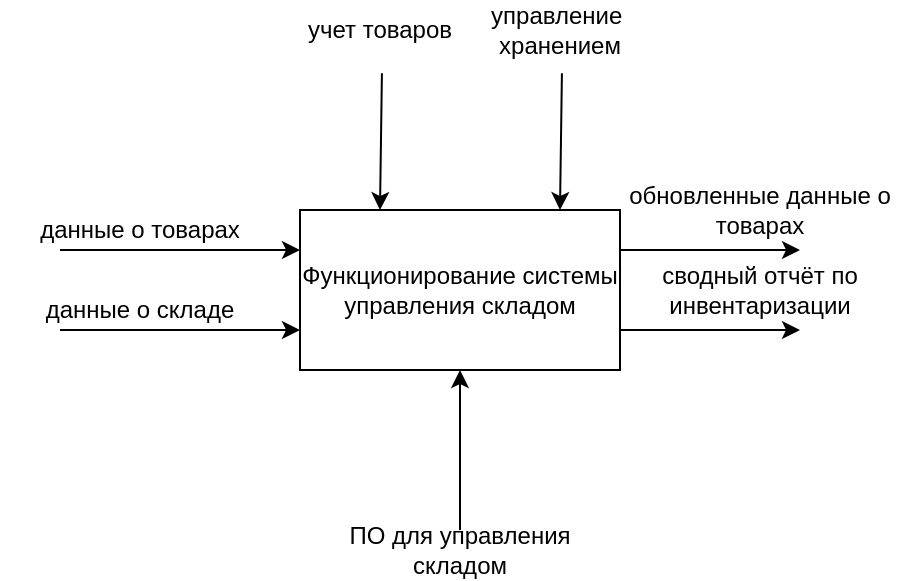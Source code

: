 <mxfile version="24.7.17">
  <diagram name="Страница — 1" id="h0-7AWinH9U67Zn3uGkM">
    <mxGraphModel dx="591" dy="390" grid="1" gridSize="10" guides="1" tooltips="1" connect="1" arrows="1" fold="1" page="1" pageScale="1" pageWidth="827" pageHeight="1169" math="0" shadow="0">
      <root>
        <mxCell id="0" />
        <mxCell id="1" parent="0" />
        <mxCell id="mddO_kwm8N-e2g8UEQZn-6" style="edgeStyle=orthogonalEdgeStyle;rounded=0;orthogonalLoop=1;jettySize=auto;html=1;" edge="1" parent="1" source="mddO_kwm8N-e2g8UEQZn-1">
          <mxGeometry relative="1" as="geometry">
            <mxPoint x="520" y="360" as="targetPoint" />
            <Array as="points">
              <mxPoint x="490" y="360" />
              <mxPoint x="490" y="360" />
            </Array>
          </mxGeometry>
        </mxCell>
        <mxCell id="mddO_kwm8N-e2g8UEQZn-18" style="edgeStyle=orthogonalEdgeStyle;rounded=0;orthogonalLoop=1;jettySize=auto;html=1;exitX=1;exitY=0.75;exitDx=0;exitDy=0;" edge="1" parent="1" source="mddO_kwm8N-e2g8UEQZn-1">
          <mxGeometry relative="1" as="geometry">
            <mxPoint x="520" y="400" as="targetPoint" />
          </mxGeometry>
        </mxCell>
        <mxCell id="mddO_kwm8N-e2g8UEQZn-1" value="Функционирование системы управления складом" style="rounded=0;whiteSpace=wrap;html=1;" vertex="1" parent="1">
          <mxGeometry x="270" y="340" width="160" height="80" as="geometry" />
        </mxCell>
        <mxCell id="mddO_kwm8N-e2g8UEQZn-2" value="" style="endArrow=classic;html=1;rounded=0;entryX=0.494;entryY=-0.02;entryDx=0;entryDy=0;entryPerimeter=0;" edge="1" parent="1">
          <mxGeometry width="50" height="50" relative="1" as="geometry">
            <mxPoint x="310.96" y="271.6" as="sourcePoint" />
            <mxPoint x="310.0" y="340" as="targetPoint" />
          </mxGeometry>
        </mxCell>
        <mxCell id="mddO_kwm8N-e2g8UEQZn-5" value="" style="endArrow=classic;html=1;rounded=0;entryX=0;entryY=0.25;entryDx=0;entryDy=0;" edge="1" parent="1" target="mddO_kwm8N-e2g8UEQZn-1">
          <mxGeometry width="50" height="50" relative="1" as="geometry">
            <mxPoint x="150" y="360" as="sourcePoint" />
            <mxPoint x="410" y="370" as="targetPoint" />
          </mxGeometry>
        </mxCell>
        <mxCell id="mddO_kwm8N-e2g8UEQZn-7" value="" style="endArrow=classic;html=1;rounded=0;entryX=0.5;entryY=1;entryDx=0;entryDy=0;" edge="1" parent="1" target="mddO_kwm8N-e2g8UEQZn-1">
          <mxGeometry width="50" height="50" relative="1" as="geometry">
            <mxPoint x="350" y="500" as="sourcePoint" />
            <mxPoint x="436" y="380" as="targetPoint" />
          </mxGeometry>
        </mxCell>
        <mxCell id="mddO_kwm8N-e2g8UEQZn-9" value="данные о товарах" style="text;html=1;align=center;verticalAlign=middle;whiteSpace=wrap;rounded=0;" vertex="1" parent="1">
          <mxGeometry x="120" y="340" width="140" height="20" as="geometry" />
        </mxCell>
        <mxCell id="mddO_kwm8N-e2g8UEQZn-10" value="" style="endArrow=classic;html=1;rounded=0;entryX=0;entryY=0.25;entryDx=0;entryDy=0;" edge="1" parent="1">
          <mxGeometry width="50" height="50" relative="1" as="geometry">
            <mxPoint x="150" y="400" as="sourcePoint" />
            <mxPoint x="270" y="400" as="targetPoint" />
          </mxGeometry>
        </mxCell>
        <mxCell id="mddO_kwm8N-e2g8UEQZn-11" value="данные о складе" style="text;html=1;align=center;verticalAlign=middle;whiteSpace=wrap;rounded=0;" vertex="1" parent="1">
          <mxGeometry x="120" y="380" width="140" height="20" as="geometry" />
        </mxCell>
        <mxCell id="mddO_kwm8N-e2g8UEQZn-12" value="учет товаров" style="text;html=1;align=center;verticalAlign=middle;whiteSpace=wrap;rounded=0;" vertex="1" parent="1">
          <mxGeometry x="240" y="240" width="140" height="20" as="geometry" />
        </mxCell>
        <mxCell id="mddO_kwm8N-e2g8UEQZn-13" value="" style="endArrow=classic;html=1;rounded=0;entryX=0.494;entryY=-0.02;entryDx=0;entryDy=0;entryPerimeter=0;" edge="1" parent="1">
          <mxGeometry width="50" height="50" relative="1" as="geometry">
            <mxPoint x="400.96" y="271.6" as="sourcePoint" />
            <mxPoint x="400.0" y="340" as="targetPoint" />
          </mxGeometry>
        </mxCell>
        <mxCell id="mddO_kwm8N-e2g8UEQZn-14" value="управление&amp;nbsp;&lt;div&gt;хранением&lt;/div&gt;" style="text;html=1;align=center;verticalAlign=middle;whiteSpace=wrap;rounded=0;" vertex="1" parent="1">
          <mxGeometry x="330" y="240" width="140" height="20" as="geometry" />
        </mxCell>
        <mxCell id="mddO_kwm8N-e2g8UEQZn-16" value="&lt;div&gt;ПО для управления складом&lt;/div&gt;" style="text;html=1;align=center;verticalAlign=middle;whiteSpace=wrap;rounded=0;" vertex="1" parent="1">
          <mxGeometry x="280" y="500" width="140" height="20" as="geometry" />
        </mxCell>
        <mxCell id="mddO_kwm8N-e2g8UEQZn-17" value="обновленные данные о товарах" style="text;html=1;align=center;verticalAlign=middle;whiteSpace=wrap;rounded=0;" vertex="1" parent="1">
          <mxGeometry x="430" y="330" width="140" height="20" as="geometry" />
        </mxCell>
        <mxCell id="mddO_kwm8N-e2g8UEQZn-19" value="сводный отчёт по инвентаризации" style="text;html=1;align=center;verticalAlign=middle;whiteSpace=wrap;rounded=0;" vertex="1" parent="1">
          <mxGeometry x="430" y="370" width="140" height="20" as="geometry" />
        </mxCell>
      </root>
    </mxGraphModel>
  </diagram>
</mxfile>
